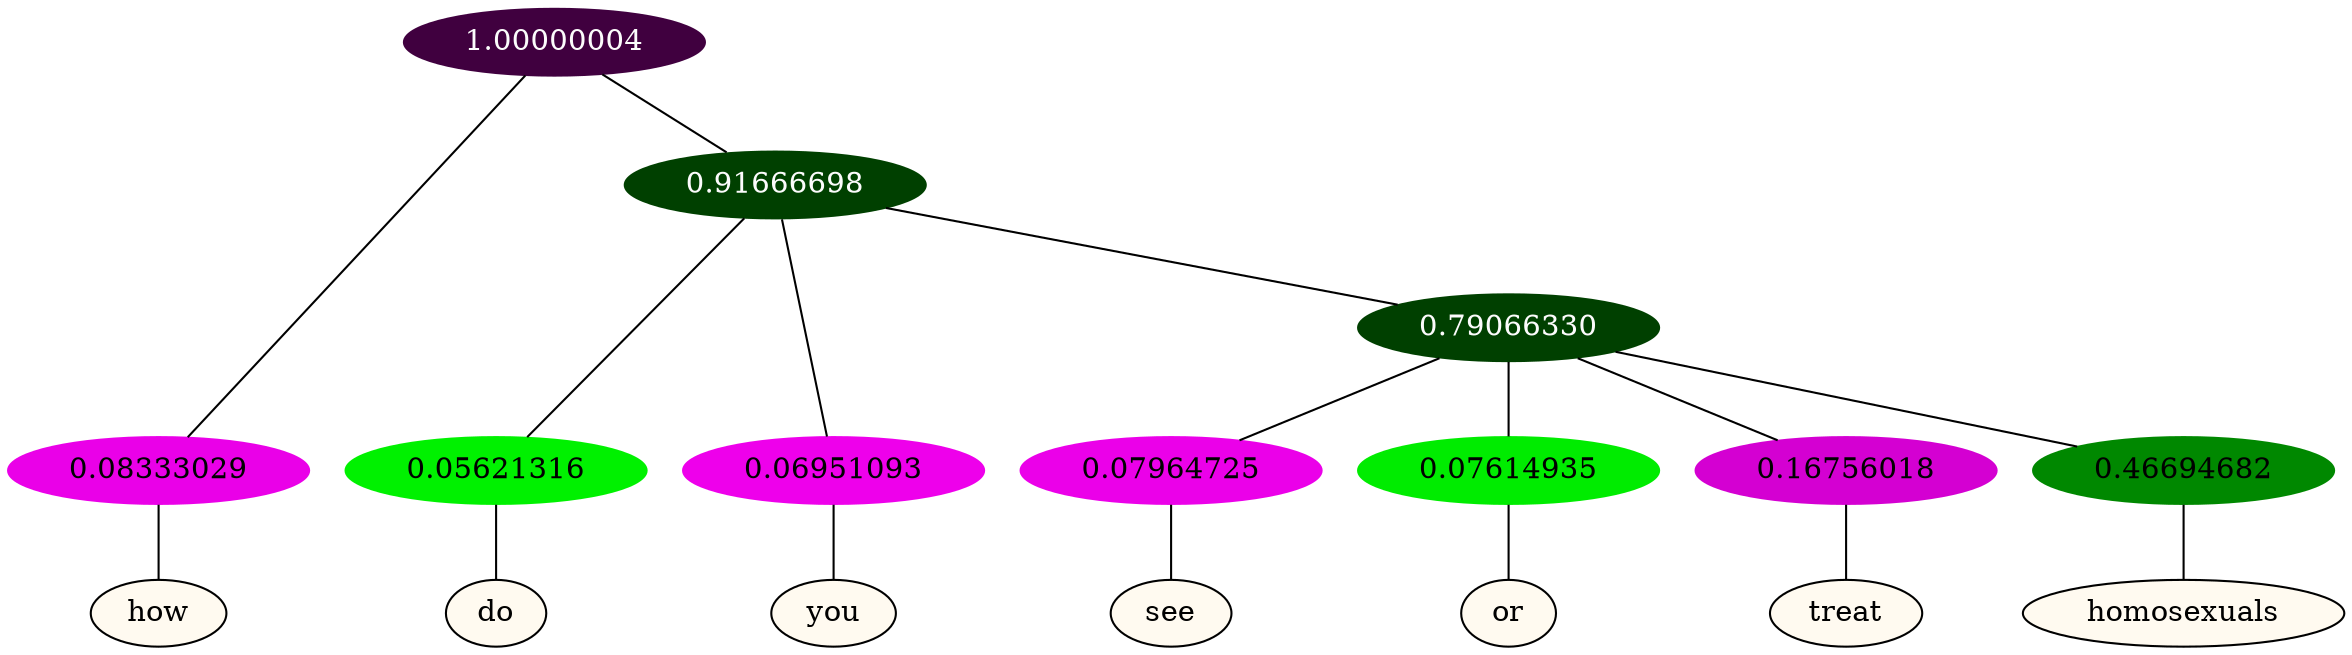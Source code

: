 graph {
	node [format=png height=0.15 nodesep=0.001 ordering=out overlap=prism overlap_scaling=0.01 ranksep=0.001 ratio=0.2 style=filled width=0.15]
	{
		rank=same
		a_w_1 [label=how color=black fillcolor=floralwhite style="filled,solid"]
		a_w_3 [label=do color=black fillcolor=floralwhite style="filled,solid"]
		a_w_4 [label=you color=black fillcolor=floralwhite style="filled,solid"]
		a_w_6 [label=see color=black fillcolor=floralwhite style="filled,solid"]
		a_w_7 [label=or color=black fillcolor=floralwhite style="filled,solid"]
		a_w_8 [label=treat color=black fillcolor=floralwhite style="filled,solid"]
		a_w_9 [label=homosexuals color=black fillcolor=floralwhite style="filled,solid"]
	}
	a_n_1 -- a_w_1
	a_n_3 -- a_w_3
	a_n_4 -- a_w_4
	a_n_6 -- a_w_6
	a_n_7 -- a_w_7
	a_n_8 -- a_w_8
	a_n_9 -- a_w_9
	{
		rank=same
		a_n_1 [label=0.08333029 color="0.835 1.000 0.917" fontcolor=black]
		a_n_3 [label=0.05621316 color="0.334 1.000 0.944" fontcolor=black]
		a_n_4 [label=0.06951093 color="0.835 1.000 0.930" fontcolor=black]
		a_n_6 [label=0.07964725 color="0.835 1.000 0.920" fontcolor=black]
		a_n_7 [label=0.07614935 color="0.334 1.000 0.924" fontcolor=black]
		a_n_8 [label=0.16756018 color="0.835 1.000 0.832" fontcolor=black]
		a_n_9 [label=0.46694682 color="0.334 1.000 0.533" fontcolor=black]
	}
	a_n_0 [label=1.00000004 color="0.835 1.000 0.250" fontcolor=grey99]
	a_n_0 -- a_n_1
	a_n_2 [label=0.91666698 color="0.334 1.000 0.250" fontcolor=grey99]
	a_n_0 -- a_n_2
	a_n_2 -- a_n_3
	a_n_2 -- a_n_4
	a_n_5 [label=0.79066330 color="0.334 1.000 0.250" fontcolor=grey99]
	a_n_2 -- a_n_5
	a_n_5 -- a_n_6
	a_n_5 -- a_n_7
	a_n_5 -- a_n_8
	a_n_5 -- a_n_9
}
